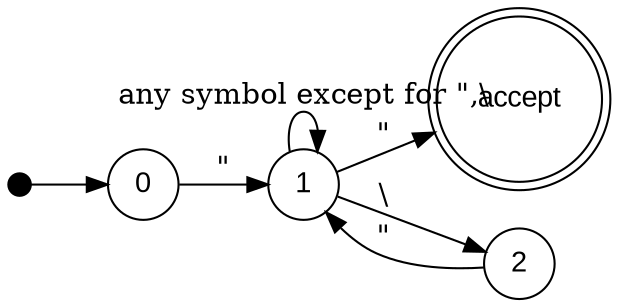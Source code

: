 digraph string {
    rankdir=LR; // 从左到右布局
    // 定义节点
    node [shape=circle, style=solid, color=black, fontname=Arial];

    // 初始状态
    start [label="start", shape=point, width=.15];

    // 接受状态
    accept [shape=doublecircle, width=.15];

    // 中间状态
    L0 [label="0", width=.15];
    L1 [label="1", width=.15];
    L2 [label="2", width=.15];

    // 定义边
    start -> L0;
    L0 -> L1 [label="\""];
    L1 -> L1 [label="any symbol except for \",\\"];
    L1 -> L2 [label="\\"];
    L2 -> L1 [label="\""];
    L1 -> accept [label = "\""];
}